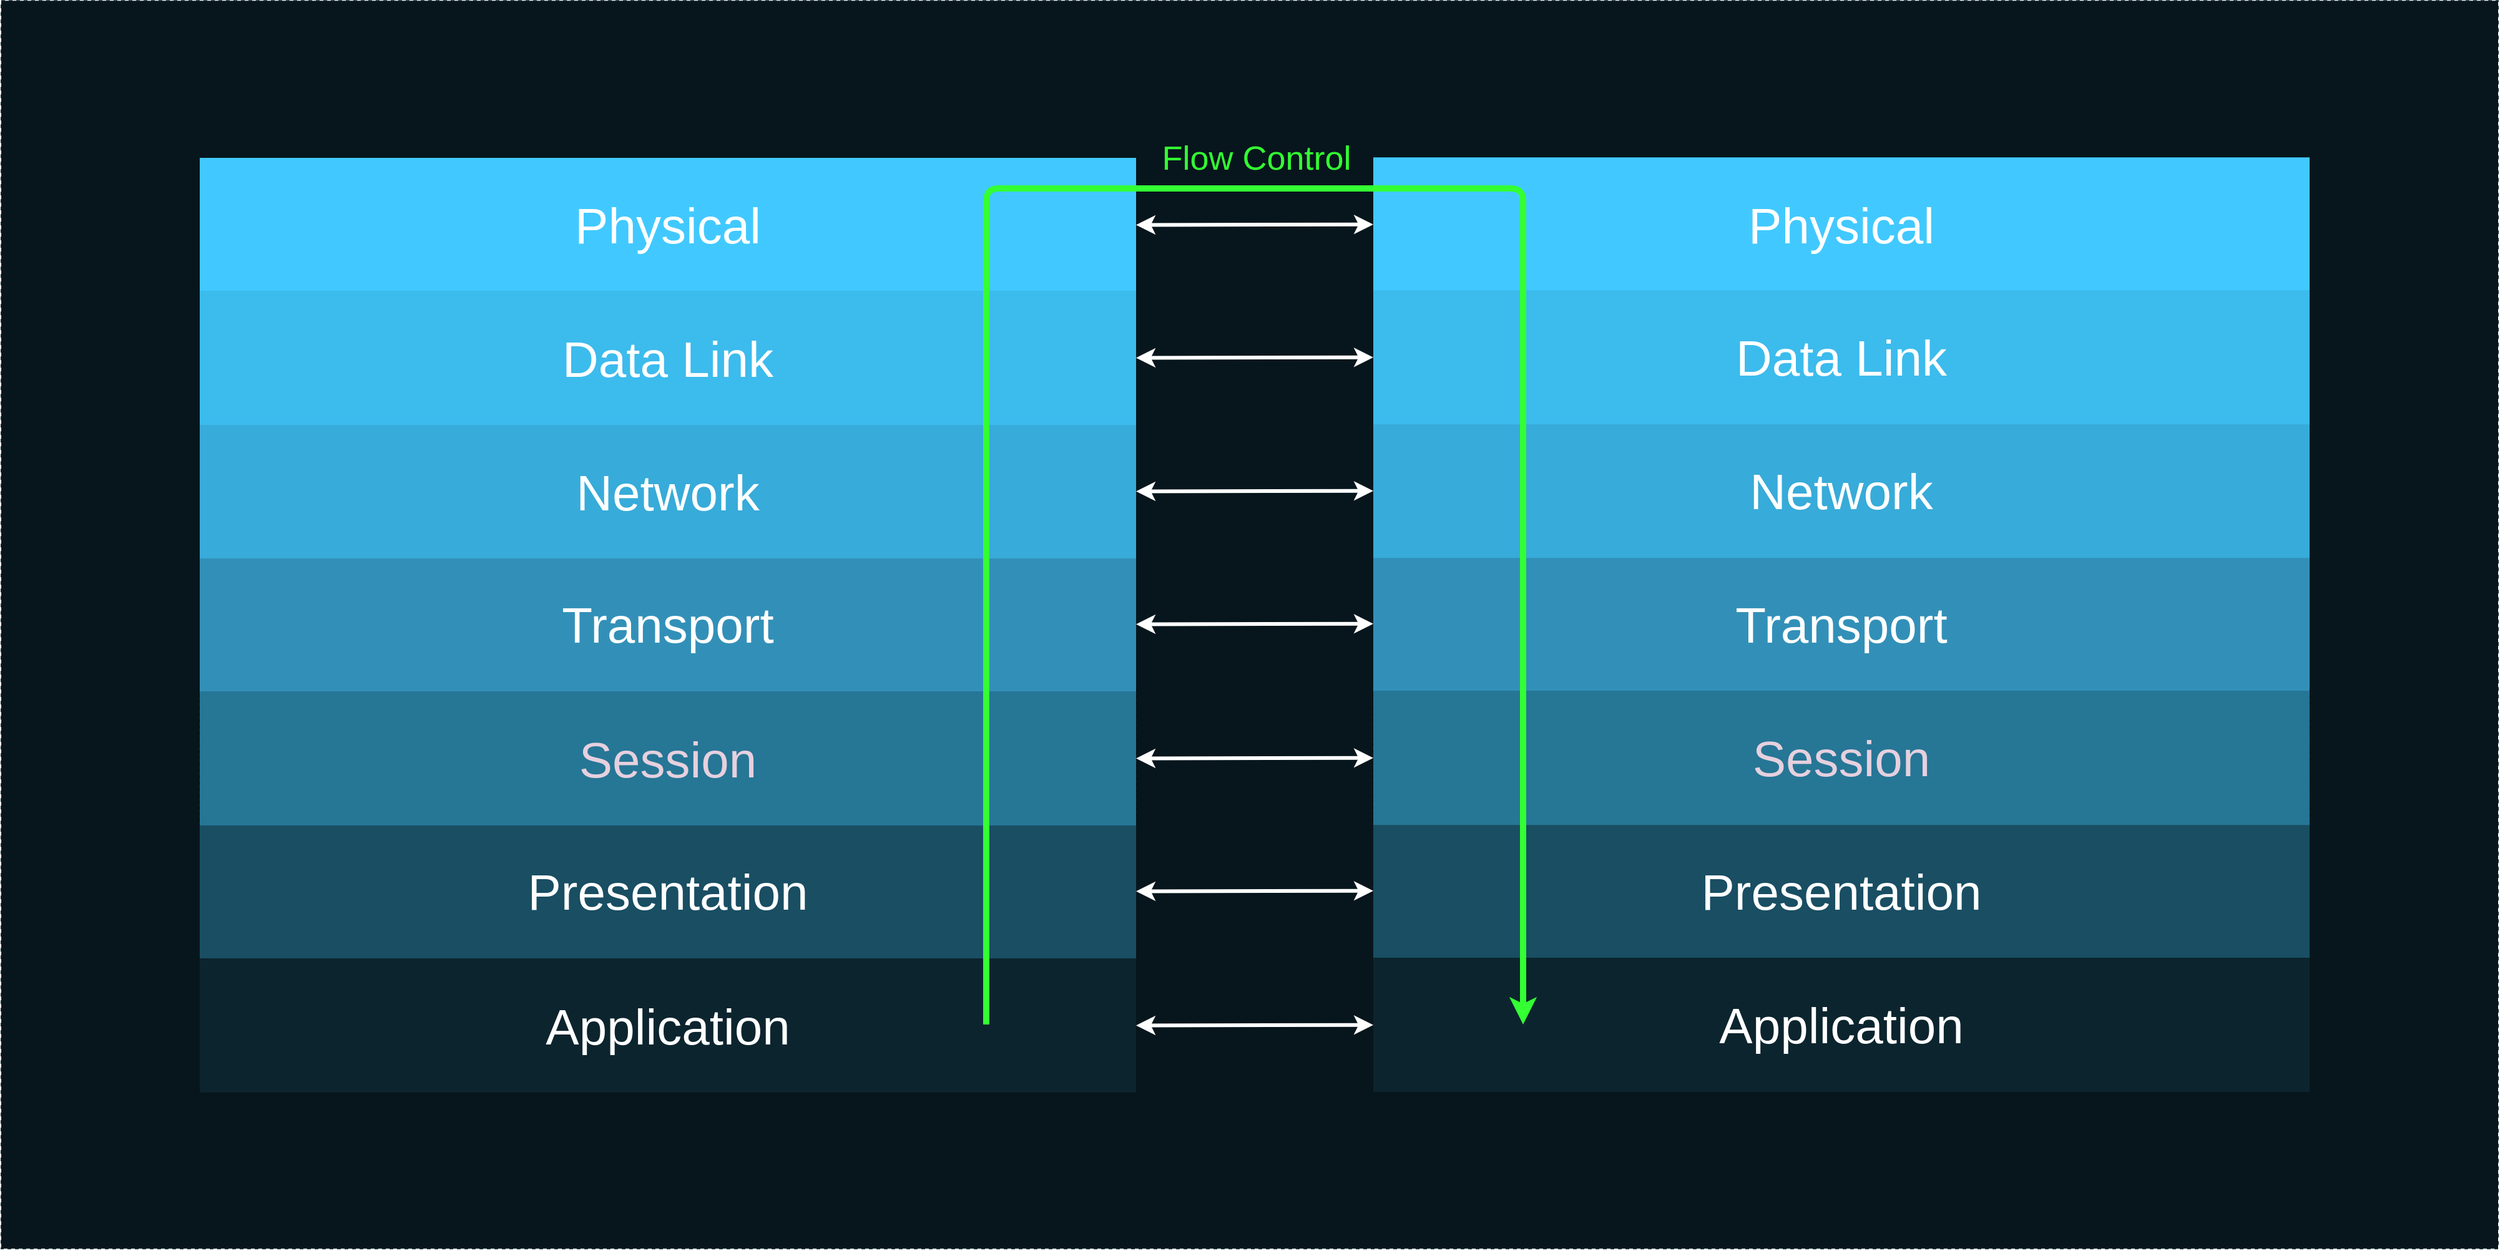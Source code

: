 <mxfile version="13.0.3" type="device"><diagram name="Page-1" id="b5b7bab2-c9e2-2cf4-8b2a-24fd1a2a6d21"><mxGraphModel dx="4512" dy="2343" grid="1" gridSize="10" guides="1" tooltips="1" connect="1" arrows="1" fold="1" page="1" pageScale="1" pageWidth="827" pageHeight="1169" background="#ffffff" math="0" shadow="0"><root><mxCell id="0"/><mxCell id="1" parent="0"/><mxCell id="crDRbli0xWPwZ9U8P9Jx-28" value="" style="rounded=0;whiteSpace=wrap;html=1;fillColor=#07161C;fontSize=30;fontColor=#FFFFFF;strokeColor=#0C242E;dashed=1;" parent="1" vertex="1"><mxGeometry x="-2050" y="-280.38" width="2000" height="1000" as="geometry"/></mxCell><mxCell id="0WZ8eYFoiU2yTqdQP5Gu-23" value="" style="group" parent="1" vertex="1" connectable="0"><mxGeometry x="-1891" y="-154.5" width="750" height="749" as="geometry"/></mxCell><mxCell id="0WZ8eYFoiU2yTqdQP5Gu-22" value="" style="group" parent="0WZ8eYFoiU2yTqdQP5Gu-23" vertex="1" connectable="0"><mxGeometry width="750" height="749" as="geometry"/></mxCell><mxCell id="0WZ8eYFoiU2yTqdQP5Gu-4" value="Presentation" style="rounded=0;whiteSpace=wrap;html=1;dashed=1;dashPattern=1 4;labelBackgroundColor=none;fillColor=#194E63;fontSize=40;fontColor=#FFFFFF;strokeColor=none;" parent="0WZ8eYFoiU2yTqdQP5Gu-22" vertex="1"><mxGeometry y="534" width="750.0" height="107.5" as="geometry"/></mxCell><mxCell id="0WZ8eYFoiU2yTqdQP5Gu-5" value="" style="rounded=0;whiteSpace=wrap;html=1;dashed=1;dashPattern=1 4;labelBackgroundColor=#ffffff;fillColor=#267696;fontSize=150;fontColor=#194E63;" parent="0WZ8eYFoiU2yTqdQP5Gu-22" vertex="1"><mxGeometry y="426.5" width="750.0" height="107.5" as="geometry"/></mxCell><mxCell id="0WZ8eYFoiU2yTqdQP5Gu-6" value="&lt;font color=&quot;#ffffff&quot;&gt;Transport&lt;/font&gt;" style="rounded=0;whiteSpace=wrap;html=1;dashed=1;dashPattern=1 4;labelBackgroundColor=none;fillColor=#3290B8;fontSize=40;fontColor=#0C242E;strokeColor=none;" parent="0WZ8eYFoiU2yTqdQP5Gu-22" vertex="1"><mxGeometry y="320" width="750.0" height="107.5" as="geometry"/></mxCell><mxCell id="0WZ8eYFoiU2yTqdQP5Gu-7" value="&lt;font color=&quot;#ffffff&quot;&gt;Network&lt;/font&gt;" style="rounded=0;whiteSpace=wrap;html=1;dashed=1;dashPattern=1 4;labelBackgroundColor=none;fillColor=#37ABD9;fontSize=40;fontColor=#0C242E;strokeColor=none;" parent="0WZ8eYFoiU2yTqdQP5Gu-22" vertex="1"><mxGeometry y="213.5" width="750.0" height="107.5" as="geometry"/></mxCell><mxCell id="0WZ8eYFoiU2yTqdQP5Gu-18" value="Session" style="rounded=0;whiteSpace=wrap;html=1;dashed=1;dashPattern=1 4;labelBackgroundColor=none;fillColor=#267696;fontSize=40;fontColor=#E6D0DE;strokeColor=none;" parent="0WZ8eYFoiU2yTqdQP5Gu-22" vertex="1"><mxGeometry y="427.5" width="750.0" height="107.5" as="geometry"/></mxCell><mxCell id="0WZ8eYFoiU2yTqdQP5Gu-19" value="Application" style="rounded=0;whiteSpace=wrap;html=1;dashed=1;dashPattern=1 4;labelBackgroundColor=none;fillColor=#0C242E;fontSize=40;fontColor=#FFFFFF;strokeColor=none;" parent="0WZ8eYFoiU2yTqdQP5Gu-22" vertex="1"><mxGeometry y="641.5" width="750.0" height="107.5" as="geometry"/></mxCell><mxCell id="0WZ8eYFoiU2yTqdQP5Gu-20" value="Physical" style="rounded=0;whiteSpace=wrap;html=1;dashed=1;dashPattern=1 4;labelBackgroundColor=none;fillColor=#41C9FF;fontSize=40;fontColor=#FFFFFF;strokeColor=none;fontStyle=0" parent="0WZ8eYFoiU2yTqdQP5Gu-22" vertex="1"><mxGeometry width="750.0" height="107.5" as="geometry"/></mxCell><mxCell id="0WZ8eYFoiU2yTqdQP5Gu-21" value="&lt;font color=&quot;#ffffff&quot;&gt;Data Link&lt;/font&gt;" style="rounded=0;whiteSpace=wrap;html=1;dashed=1;dashPattern=1 4;labelBackgroundColor=none;fillColor=#3CBBED;fontSize=40;fontColor=#0C242E;strokeColor=none;" parent="0WZ8eYFoiU2yTqdQP5Gu-22" vertex="1"><mxGeometry y="106.5" width="750.0" height="107.5" as="geometry"/></mxCell><mxCell id="0WZ8eYFoiU2yTqdQP5Gu-24" value="" style="group" parent="1" vertex="1" connectable="0"><mxGeometry x="-951" y="-154.88" width="750" height="749" as="geometry"/></mxCell><mxCell id="0WZ8eYFoiU2yTqdQP5Gu-25" value="" style="group" parent="0WZ8eYFoiU2yTqdQP5Gu-24" vertex="1" connectable="0"><mxGeometry width="750" height="749" as="geometry"/></mxCell><mxCell id="0WZ8eYFoiU2yTqdQP5Gu-26" value="Presentation" style="rounded=0;whiteSpace=wrap;html=1;dashed=1;dashPattern=1 4;labelBackgroundColor=none;fillColor=#194E63;fontSize=40;fontColor=#FFFFFF;strokeColor=none;" parent="0WZ8eYFoiU2yTqdQP5Gu-25" vertex="1"><mxGeometry y="534" width="750.0" height="107.5" as="geometry"/></mxCell><mxCell id="0WZ8eYFoiU2yTqdQP5Gu-27" value="" style="rounded=0;whiteSpace=wrap;html=1;dashed=1;dashPattern=1 4;labelBackgroundColor=#ffffff;fillColor=#267696;fontSize=150;fontColor=#194E63;" parent="0WZ8eYFoiU2yTqdQP5Gu-25" vertex="1"><mxGeometry y="426.5" width="750.0" height="107.5" as="geometry"/></mxCell><mxCell id="0WZ8eYFoiU2yTqdQP5Gu-28" value="&lt;font color=&quot;#ffffff&quot;&gt;Transport&lt;/font&gt;" style="rounded=0;whiteSpace=wrap;html=1;dashed=1;dashPattern=1 4;labelBackgroundColor=none;fillColor=#3290B8;fontSize=40;fontColor=#0C242E;strokeColor=none;" parent="0WZ8eYFoiU2yTqdQP5Gu-25" vertex="1"><mxGeometry y="320" width="750.0" height="107.5" as="geometry"/></mxCell><mxCell id="0WZ8eYFoiU2yTqdQP5Gu-29" value="&lt;font color=&quot;#ffffff&quot;&gt;Network&lt;/font&gt;" style="rounded=0;whiteSpace=wrap;html=1;dashed=1;dashPattern=1 4;labelBackgroundColor=none;fillColor=#37ABD9;fontSize=40;fontColor=#0C242E;strokeColor=none;" parent="0WZ8eYFoiU2yTqdQP5Gu-25" vertex="1"><mxGeometry y="213.5" width="750.0" height="107.5" as="geometry"/></mxCell><mxCell id="0WZ8eYFoiU2yTqdQP5Gu-30" value="Session" style="rounded=0;whiteSpace=wrap;html=1;dashed=1;dashPattern=1 4;labelBackgroundColor=none;fillColor=#267696;fontSize=40;fontColor=#E6D0DE;strokeColor=none;" parent="0WZ8eYFoiU2yTqdQP5Gu-25" vertex="1"><mxGeometry y="427.5" width="750.0" height="107.5" as="geometry"/></mxCell><mxCell id="0WZ8eYFoiU2yTqdQP5Gu-31" value="Application" style="rounded=0;whiteSpace=wrap;html=1;dashed=1;dashPattern=1 4;labelBackgroundColor=none;fillColor=#0C242E;fontSize=40;fontColor=#FFFFFF;strokeColor=none;" parent="0WZ8eYFoiU2yTqdQP5Gu-25" vertex="1"><mxGeometry y="641.5" width="750.0" height="107.5" as="geometry"/></mxCell><mxCell id="0WZ8eYFoiU2yTqdQP5Gu-32" value="Physical" style="rounded=0;whiteSpace=wrap;html=1;dashed=1;dashPattern=1 4;labelBackgroundColor=none;fillColor=#41C9FF;fontSize=40;fontColor=#FFFFFF;strokeColor=none;fontStyle=0" parent="0WZ8eYFoiU2yTqdQP5Gu-25" vertex="1"><mxGeometry width="750.0" height="107.5" as="geometry"/></mxCell><mxCell id="0WZ8eYFoiU2yTqdQP5Gu-33" value="&lt;font color=&quot;#ffffff&quot;&gt;Data Link&lt;/font&gt;" style="rounded=0;whiteSpace=wrap;html=1;dashed=1;dashPattern=1 4;labelBackgroundColor=none;fillColor=#3CBBED;fontSize=40;fontColor=#0C242E;strokeColor=none;" parent="0WZ8eYFoiU2yTqdQP5Gu-25" vertex="1"><mxGeometry y="106.5" width="750.0" height="107.5" as="geometry"/></mxCell><mxCell id="0WZ8eYFoiU2yTqdQP5Gu-34" value="" style="endArrow=classic;startArrow=classic;html=1;strokeColor=#FFFFFF;strokeWidth=3;fontSize=40;fontColor=#FFFFFF;entryX=0;entryY=0.5;entryDx=0;entryDy=0;exitX=1;exitY=0.5;exitDx=0;exitDy=0;rounded=0;" parent="1" source="0WZ8eYFoiU2yTqdQP5Gu-19" target="0WZ8eYFoiU2yTqdQP5Gu-31" edge="1"><mxGeometry width="50" height="50" relative="1" as="geometry"><mxPoint x="-1191" y="693.12" as="sourcePoint"/><mxPoint x="-1141" y="643.12" as="targetPoint"/></mxGeometry></mxCell><mxCell id="0WZ8eYFoiU2yTqdQP5Gu-35" value="" style="endArrow=classic;startArrow=classic;html=1;strokeColor=#FFFFFF;strokeWidth=3;fontSize=40;fontColor=#FFFFFF;entryX=0;entryY=0.5;entryDx=0;entryDy=0;exitX=1;exitY=0.5;exitDx=0;exitDy=0;rounded=0;" parent="1" source="0WZ8eYFoiU2yTqdQP5Gu-4" target="0WZ8eYFoiU2yTqdQP5Gu-26" edge="1"><mxGeometry width="50" height="50" relative="1" as="geometry"><mxPoint x="-1131" y="550.75" as="sourcePoint"/><mxPoint x="-941" y="550.37" as="targetPoint"/></mxGeometry></mxCell><mxCell id="0WZ8eYFoiU2yTqdQP5Gu-36" value="" style="endArrow=classic;startArrow=classic;html=1;strokeColor=#FFFFFF;strokeWidth=3;fontSize=40;fontColor=#FFFFFF;entryX=0;entryY=0.5;entryDx=0;entryDy=0;exitX=1;exitY=0.5;exitDx=0;exitDy=0;rounded=0;" parent="1" source="0WZ8eYFoiU2yTqdQP5Gu-18" target="0WZ8eYFoiU2yTqdQP5Gu-30" edge="1"><mxGeometry width="50" height="50" relative="1" as="geometry"><mxPoint x="-1131" y="443.25" as="sourcePoint"/><mxPoint x="-941" y="442.87" as="targetPoint"/></mxGeometry></mxCell><mxCell id="0WZ8eYFoiU2yTqdQP5Gu-37" value="" style="endArrow=classic;startArrow=classic;html=1;strokeColor=#FFFFFF;strokeWidth=3;fontSize=40;fontColor=#FFFFFF;entryX=0;entryY=0.5;entryDx=0;entryDy=0;exitX=1;exitY=0.5;exitDx=0;exitDy=0;rounded=0;" parent="1" source="0WZ8eYFoiU2yTqdQP5Gu-6" target="0WZ8eYFoiU2yTqdQP5Gu-28" edge="1"><mxGeometry width="50" height="50" relative="1" as="geometry"><mxPoint x="-1131" y="336.75" as="sourcePoint"/><mxPoint x="-941" y="336.37" as="targetPoint"/></mxGeometry></mxCell><mxCell id="0WZ8eYFoiU2yTqdQP5Gu-38" value="" style="endArrow=classic;startArrow=classic;html=1;strokeColor=#FFFFFF;strokeWidth=3;fontSize=40;fontColor=#FFFFFF;entryX=0;entryY=0.5;entryDx=0;entryDy=0;exitX=1;exitY=0.5;exitDx=0;exitDy=0;rounded=0;" parent="1" source="0WZ8eYFoiU2yTqdQP5Gu-7" target="0WZ8eYFoiU2yTqdQP5Gu-29" edge="1"><mxGeometry width="50" height="50" relative="1" as="geometry"><mxPoint x="-1131" y="229.25" as="sourcePoint"/><mxPoint x="-941" y="228.87" as="targetPoint"/></mxGeometry></mxCell><mxCell id="0WZ8eYFoiU2yTqdQP5Gu-39" value="" style="endArrow=classic;startArrow=classic;html=1;strokeColor=#FFFFFF;strokeWidth=3;fontSize=40;fontColor=#FFFFFF;entryX=0;entryY=0.5;entryDx=0;entryDy=0;exitX=1;exitY=0.5;exitDx=0;exitDy=0;rounded=0;" parent="1" source="0WZ8eYFoiU2yTqdQP5Gu-21" target="0WZ8eYFoiU2yTqdQP5Gu-33" edge="1"><mxGeometry width="50" height="50" relative="1" as="geometry"><mxPoint x="-1131" y="122.75" as="sourcePoint"/><mxPoint x="-941" y="122.37" as="targetPoint"/></mxGeometry></mxCell><mxCell id="0WZ8eYFoiU2yTqdQP5Gu-40" value="" style="endArrow=classic;startArrow=classic;html=1;strokeColor=#FFFFFF;strokeWidth=3;fontSize=40;fontColor=#FFFFFF;entryX=0;entryY=0.5;entryDx=0;entryDy=0;exitX=1;exitY=0.5;exitDx=0;exitDy=0;rounded=0;" parent="1" source="0WZ8eYFoiU2yTqdQP5Gu-20" target="0WZ8eYFoiU2yTqdQP5Gu-32" edge="1"><mxGeometry width="50" height="50" relative="1" as="geometry"><mxPoint x="-1131" y="15.75" as="sourcePoint"/><mxPoint x="-941" y="15.37" as="targetPoint"/></mxGeometry></mxCell><mxCell id="kSmdMjaSEJFyuj5KAbn5-6" value="" style="edgeStyle=segmentEdgeStyle;endArrow=classic;html=1;strokeColor=#33FF33;strokeWidth=5;fontSize=40;fontColor=#FFFFFF;fillColor=#fff2cc;" parent="1" edge="1"><mxGeometry width="50" height="50" relative="1" as="geometry"><mxPoint x="-1261" y="540" as="sourcePoint"/><mxPoint x="-831" y="540" as="targetPoint"/><Array as="points"><mxPoint x="-1261" y="-130"/><mxPoint x="-831" y="-130"/><mxPoint x="-831" y="540"/></Array></mxGeometry></mxCell><mxCell id="kSmdMjaSEJFyuj5KAbn5-7" value="Flow Control" style="text;strokeColor=none;fillColor=none;html=1;fontSize=27;fontStyle=0;verticalAlign=middle;align=center;dashed=1;dashPattern=1 4;labelBackgroundColor=none;fontColor=#33FF33;" parent="1" vertex="1"><mxGeometry x="-1125" y="-174" width="160" height="40" as="geometry"/></mxCell></root></mxGraphModel></diagram></mxfile>